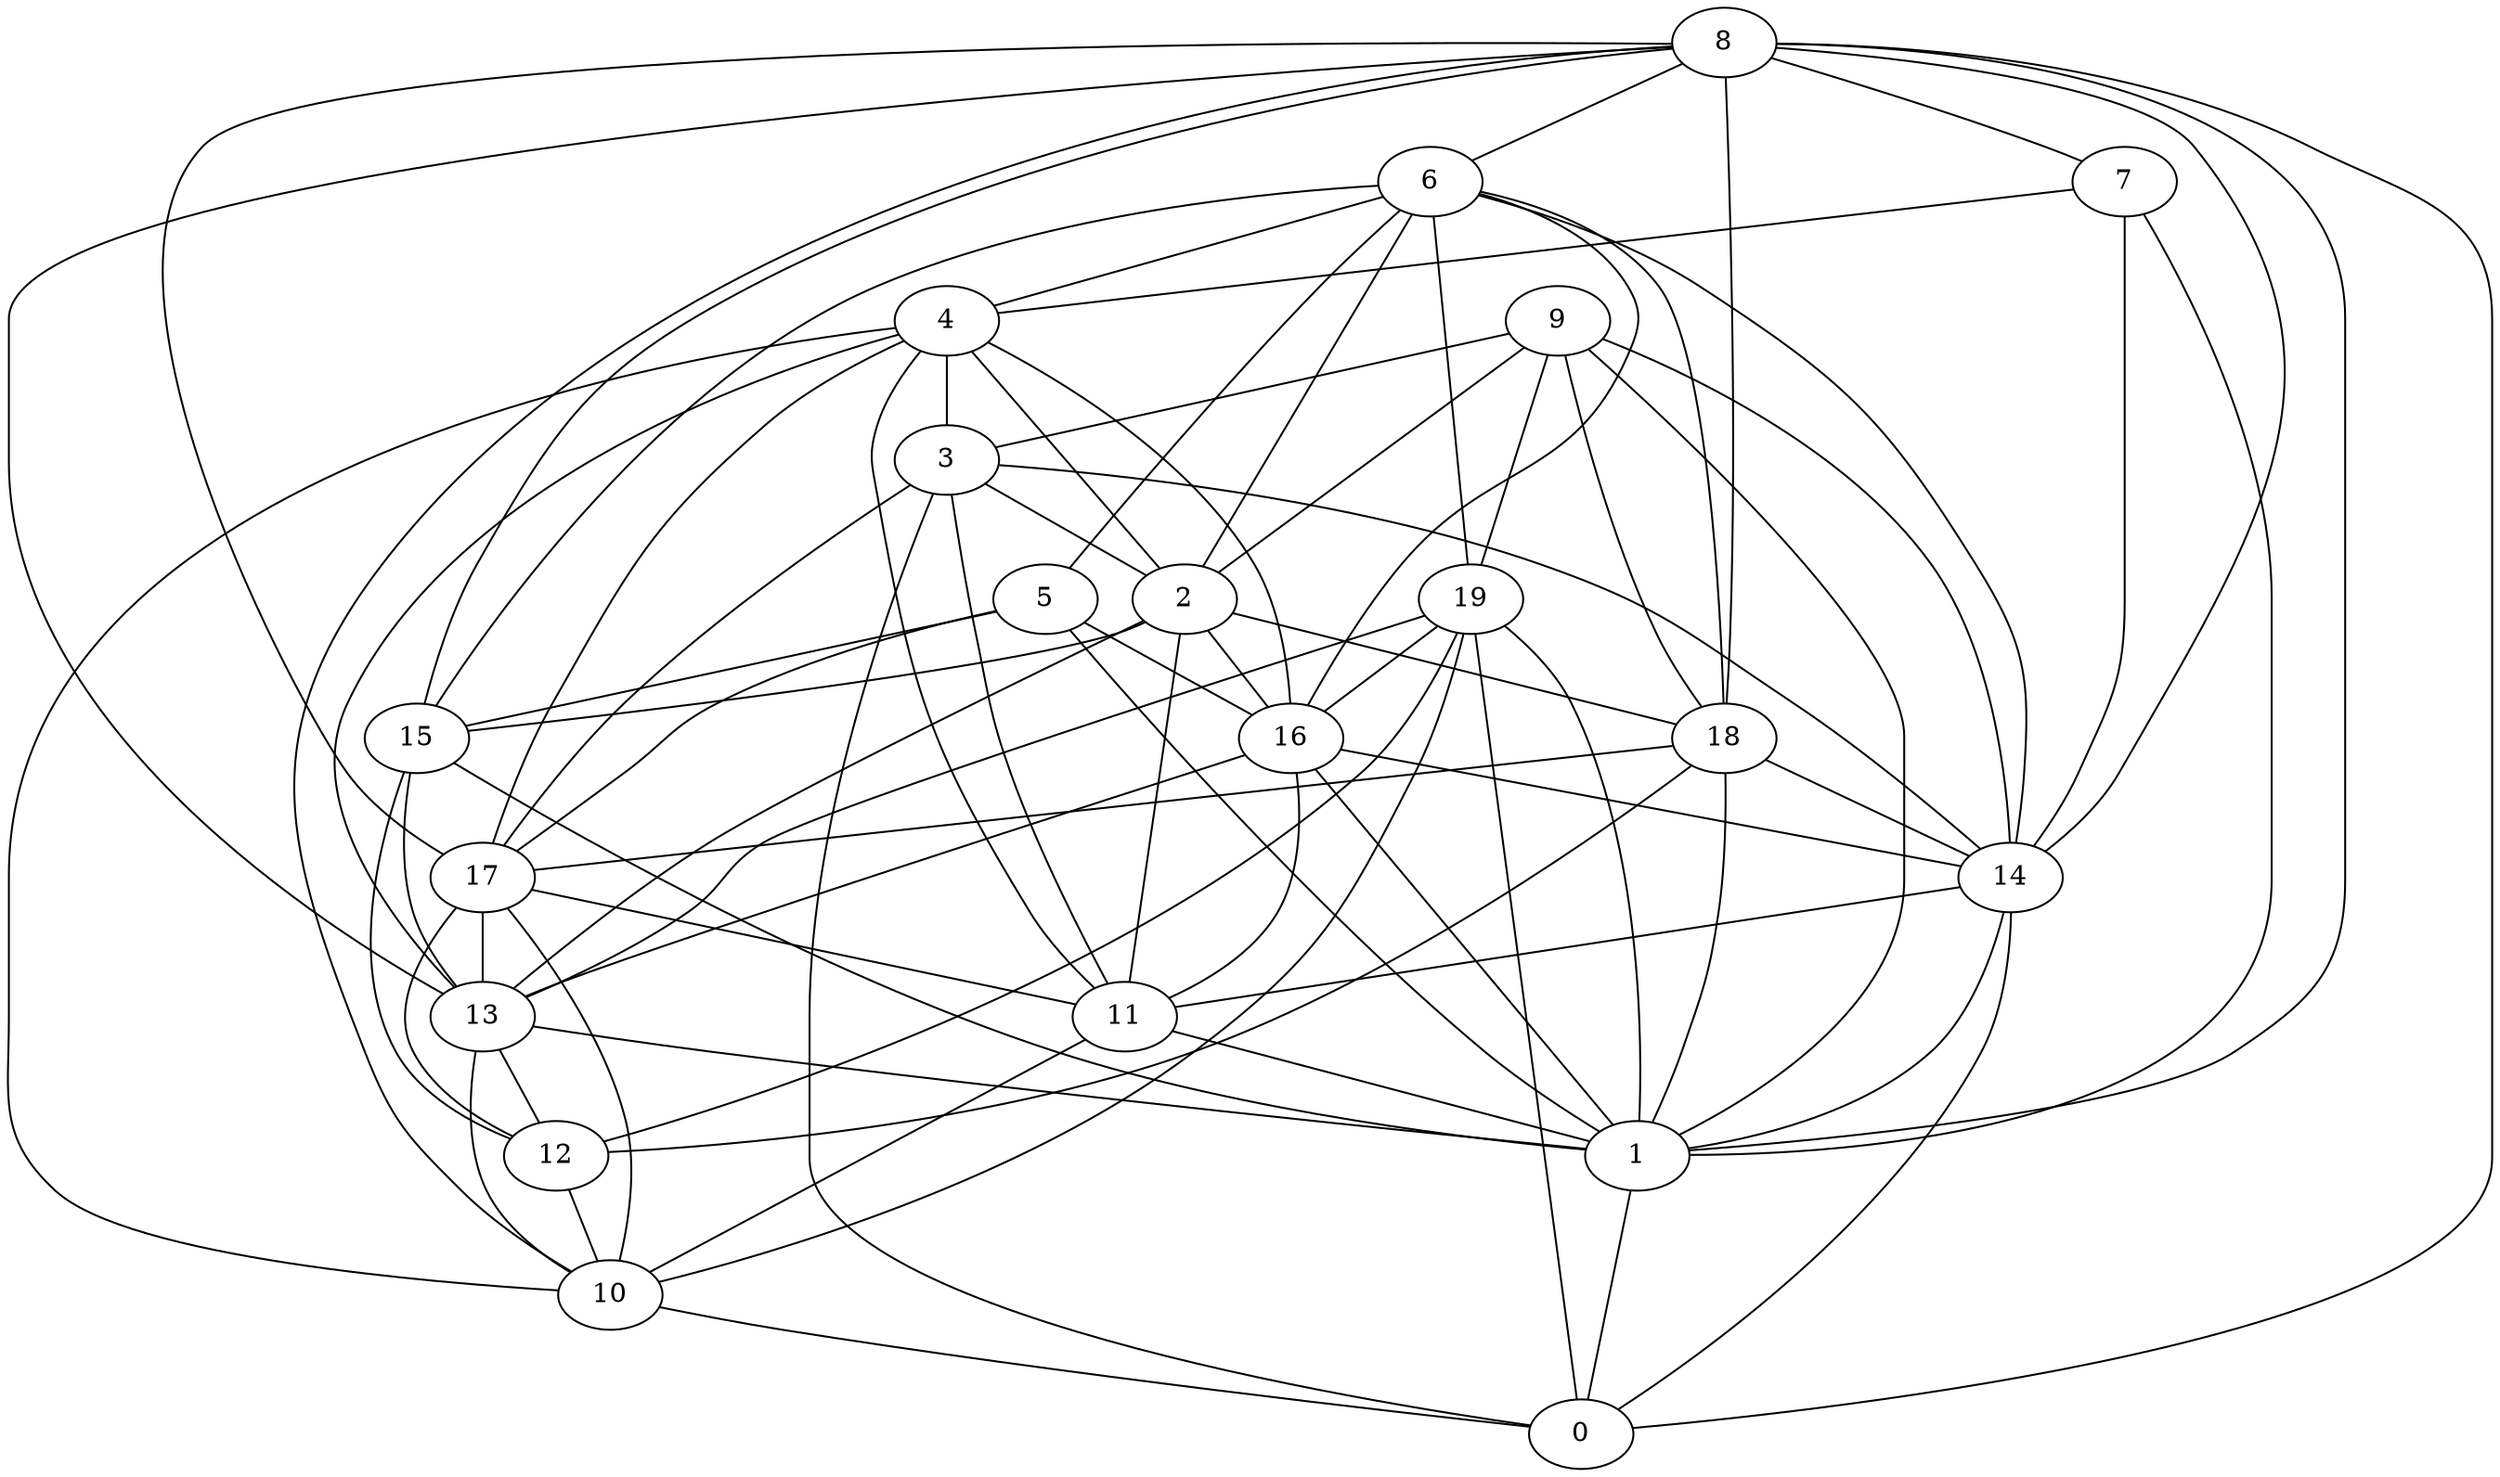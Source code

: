 digraph GG_graph {

subgraph G_graph {
edge [color = black]
"4" -> "17" [dir = none]
"4" -> "2" [dir = none]
"4" -> "16" [dir = none]
"4" -> "13" [dir = none]
"4" -> "11" [dir = none]
"4" -> "3" [dir = none]
"12" -> "10" [dir = none]
"10" -> "0" [dir = none]
"3" -> "17" [dir = none]
"3" -> "2" [dir = none]
"16" -> "11" [dir = none]
"16" -> "14" [dir = none]
"16" -> "1" [dir = none]
"16" -> "13" [dir = none]
"14" -> "11" [dir = none]
"14" -> "0" [dir = none]
"13" -> "12" [dir = none]
"15" -> "13" [dir = none]
"15" -> "1" [dir = none]
"8" -> "6" [dir = none]
"8" -> "17" [dir = none]
"8" -> "1" [dir = none]
"8" -> "14" [dir = none]
"8" -> "7" [dir = none]
"8" -> "13" [dir = none]
"8" -> "15" [dir = none]
"8" -> "10" [dir = none]
"5" -> "16" [dir = none]
"5" -> "17" [dir = none]
"11" -> "10" [dir = none]
"18" -> "1" [dir = none]
"18" -> "17" [dir = none]
"18" -> "12" [dir = none]
"7" -> "14" [dir = none]
"7" -> "4" [dir = none]
"17" -> "10" [dir = none]
"17" -> "12" [dir = none]
"1" -> "0" [dir = none]
"9" -> "3" [dir = none]
"9" -> "18" [dir = none]
"9" -> "1" [dir = none]
"9" -> "19" [dir = none]
"9" -> "2" [dir = none]
"6" -> "5" [dir = none]
"6" -> "18" [dir = none]
"6" -> "2" [dir = none]
"6" -> "16" [dir = none]
"6" -> "15" [dir = none]
"19" -> "12" [dir = none]
"19" -> "10" [dir = none]
"19" -> "0" [dir = none]
"19" -> "16" [dir = none]
"2" -> "18" [dir = none]
"2" -> "15" [dir = none]
"2" -> "13" [dir = none]
"2" -> "11" [dir = none]
"2" -> "16" [dir = none]
"6" -> "4" [dir = none]
"8" -> "18" [dir = none]
"9" -> "14" [dir = none]
"6" -> "14" [dir = none]
"19" -> "13" [dir = none]
"5" -> "1" [dir = none]
"3" -> "11" [dir = none]
"14" -> "1" [dir = none]
"3" -> "14" [dir = none]
"4" -> "10" [dir = none]
"6" -> "19" [dir = none]
"18" -> "14" [dir = none]
"13" -> "1" [dir = none]
"8" -> "0" [dir = none]
"3" -> "0" [dir = none]
"19" -> "1" [dir = none]
"11" -> "1" [dir = none]
"13" -> "10" [dir = none]
"17" -> "13" [dir = none]
"17" -> "11" [dir = none]
"7" -> "1" [dir = none]
"5" -> "15" [dir = none]
"15" -> "12" [dir = none]
}

}
